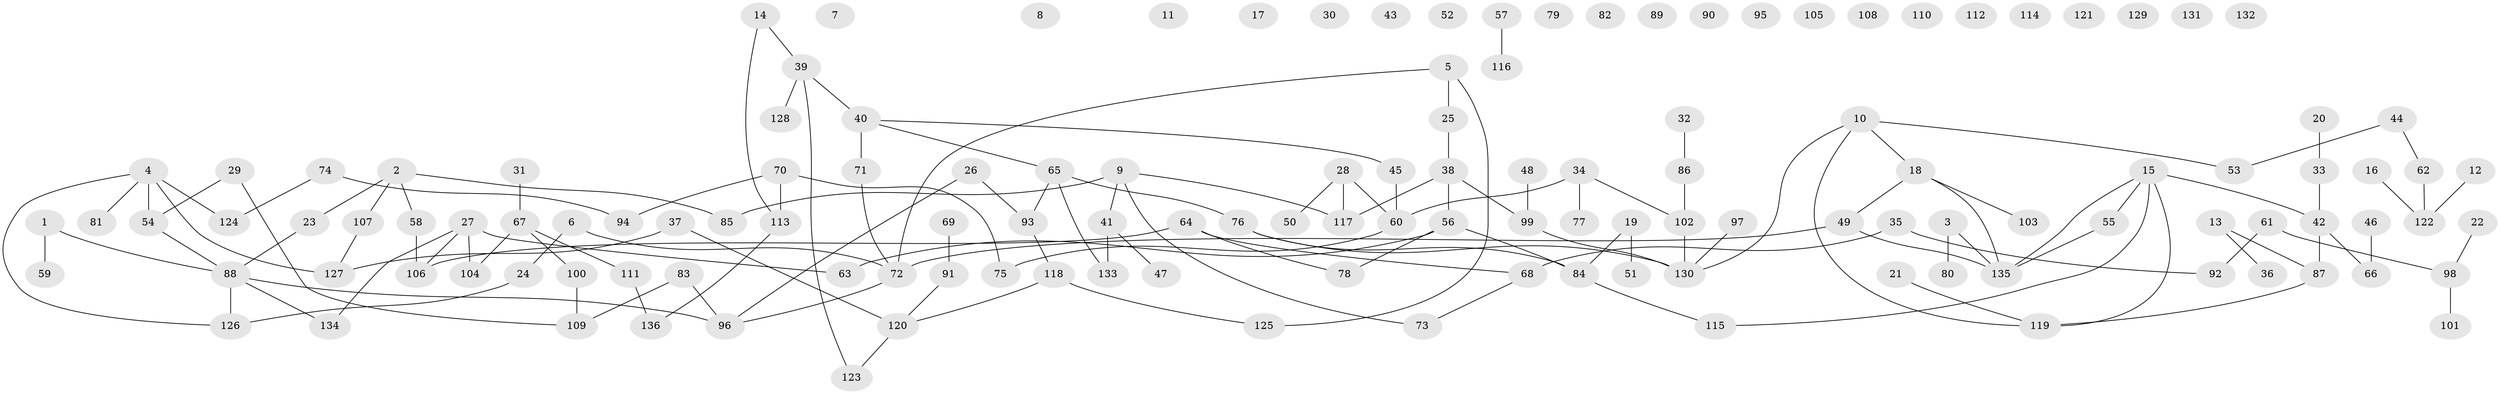 // coarse degree distribution, {2: 0.23404255319148937, 4: 0.10638297872340426, 1: 0.19148936170212766, 5: 0.07446808510638298, 3: 0.1276595744680851, 0: 0.23404255319148937, 7: 0.010638297872340425, 6: 0.010638297872340425, 8: 0.010638297872340425}
// Generated by graph-tools (version 1.1) at 2025/41/03/06/25 10:41:23]
// undirected, 136 vertices, 141 edges
graph export_dot {
graph [start="1"]
  node [color=gray90,style=filled];
  1;
  2;
  3;
  4;
  5;
  6;
  7;
  8;
  9;
  10;
  11;
  12;
  13;
  14;
  15;
  16;
  17;
  18;
  19;
  20;
  21;
  22;
  23;
  24;
  25;
  26;
  27;
  28;
  29;
  30;
  31;
  32;
  33;
  34;
  35;
  36;
  37;
  38;
  39;
  40;
  41;
  42;
  43;
  44;
  45;
  46;
  47;
  48;
  49;
  50;
  51;
  52;
  53;
  54;
  55;
  56;
  57;
  58;
  59;
  60;
  61;
  62;
  63;
  64;
  65;
  66;
  67;
  68;
  69;
  70;
  71;
  72;
  73;
  74;
  75;
  76;
  77;
  78;
  79;
  80;
  81;
  82;
  83;
  84;
  85;
  86;
  87;
  88;
  89;
  90;
  91;
  92;
  93;
  94;
  95;
  96;
  97;
  98;
  99;
  100;
  101;
  102;
  103;
  104;
  105;
  106;
  107;
  108;
  109;
  110;
  111;
  112;
  113;
  114;
  115;
  116;
  117;
  118;
  119;
  120;
  121;
  122;
  123;
  124;
  125;
  126;
  127;
  128;
  129;
  130;
  131;
  132;
  133;
  134;
  135;
  136;
  1 -- 59;
  1 -- 88;
  2 -- 23;
  2 -- 58;
  2 -- 85;
  2 -- 107;
  3 -- 80;
  3 -- 135;
  4 -- 54;
  4 -- 81;
  4 -- 124;
  4 -- 126;
  4 -- 127;
  5 -- 25;
  5 -- 72;
  5 -- 125;
  6 -- 24;
  6 -- 72;
  9 -- 41;
  9 -- 73;
  9 -- 85;
  9 -- 117;
  10 -- 18;
  10 -- 53;
  10 -- 119;
  10 -- 130;
  12 -- 122;
  13 -- 36;
  13 -- 87;
  14 -- 39;
  14 -- 113;
  15 -- 42;
  15 -- 55;
  15 -- 115;
  15 -- 119;
  15 -- 135;
  16 -- 122;
  18 -- 49;
  18 -- 103;
  18 -- 135;
  19 -- 51;
  19 -- 84;
  20 -- 33;
  21 -- 119;
  22 -- 98;
  23 -- 88;
  24 -- 126;
  25 -- 38;
  26 -- 93;
  26 -- 96;
  27 -- 63;
  27 -- 104;
  27 -- 106;
  27 -- 134;
  28 -- 50;
  28 -- 60;
  28 -- 117;
  29 -- 54;
  29 -- 109;
  31 -- 67;
  32 -- 86;
  33 -- 42;
  34 -- 60;
  34 -- 77;
  34 -- 102;
  35 -- 68;
  35 -- 92;
  37 -- 120;
  37 -- 127;
  38 -- 56;
  38 -- 99;
  38 -- 117;
  39 -- 40;
  39 -- 123;
  39 -- 128;
  40 -- 45;
  40 -- 65;
  40 -- 71;
  41 -- 47;
  41 -- 133;
  42 -- 66;
  42 -- 87;
  44 -- 53;
  44 -- 62;
  45 -- 60;
  46 -- 66;
  48 -- 99;
  49 -- 72;
  49 -- 135;
  54 -- 88;
  55 -- 135;
  56 -- 63;
  56 -- 78;
  56 -- 84;
  57 -- 116;
  58 -- 106;
  60 -- 75;
  61 -- 92;
  61 -- 98;
  62 -- 122;
  64 -- 68;
  64 -- 78;
  64 -- 106;
  65 -- 76;
  65 -- 93;
  65 -- 133;
  67 -- 100;
  67 -- 104;
  67 -- 111;
  68 -- 73;
  69 -- 91;
  70 -- 75;
  70 -- 94;
  70 -- 113;
  71 -- 72;
  72 -- 96;
  74 -- 94;
  74 -- 124;
  76 -- 84;
  76 -- 130;
  83 -- 96;
  83 -- 109;
  84 -- 115;
  86 -- 102;
  87 -- 119;
  88 -- 96;
  88 -- 126;
  88 -- 134;
  91 -- 120;
  93 -- 118;
  97 -- 130;
  98 -- 101;
  99 -- 130;
  100 -- 109;
  102 -- 130;
  107 -- 127;
  111 -- 136;
  113 -- 136;
  118 -- 120;
  118 -- 125;
  120 -- 123;
}
